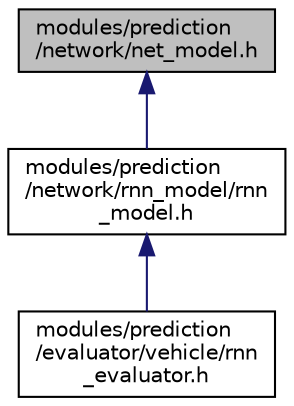 digraph "modules/prediction/network/net_model.h"
{
  edge [fontname="Helvetica",fontsize="10",labelfontname="Helvetica",labelfontsize="10"];
  node [fontname="Helvetica",fontsize="10",shape=record];
  Node10 [label="modules/prediction\l/network/net_model.h",height=0.2,width=0.4,color="black", fillcolor="grey75", style="filled", fontcolor="black"];
  Node10 -> Node11 [dir="back",color="midnightblue",fontsize="10",style="solid",fontname="Helvetica"];
  Node11 [label="modules/prediction\l/network/rnn_model/rnn\l_model.h",height=0.2,width=0.4,color="black", fillcolor="white", style="filled",URL="$rnn__model_8h.html"];
  Node11 -> Node12 [dir="back",color="midnightblue",fontsize="10",style="solid",fontname="Helvetica"];
  Node12 [label="modules/prediction\l/evaluator/vehicle/rnn\l_evaluator.h",height=0.2,width=0.4,color="black", fillcolor="white", style="filled",URL="$rnn__evaluator_8h.html"];
}
